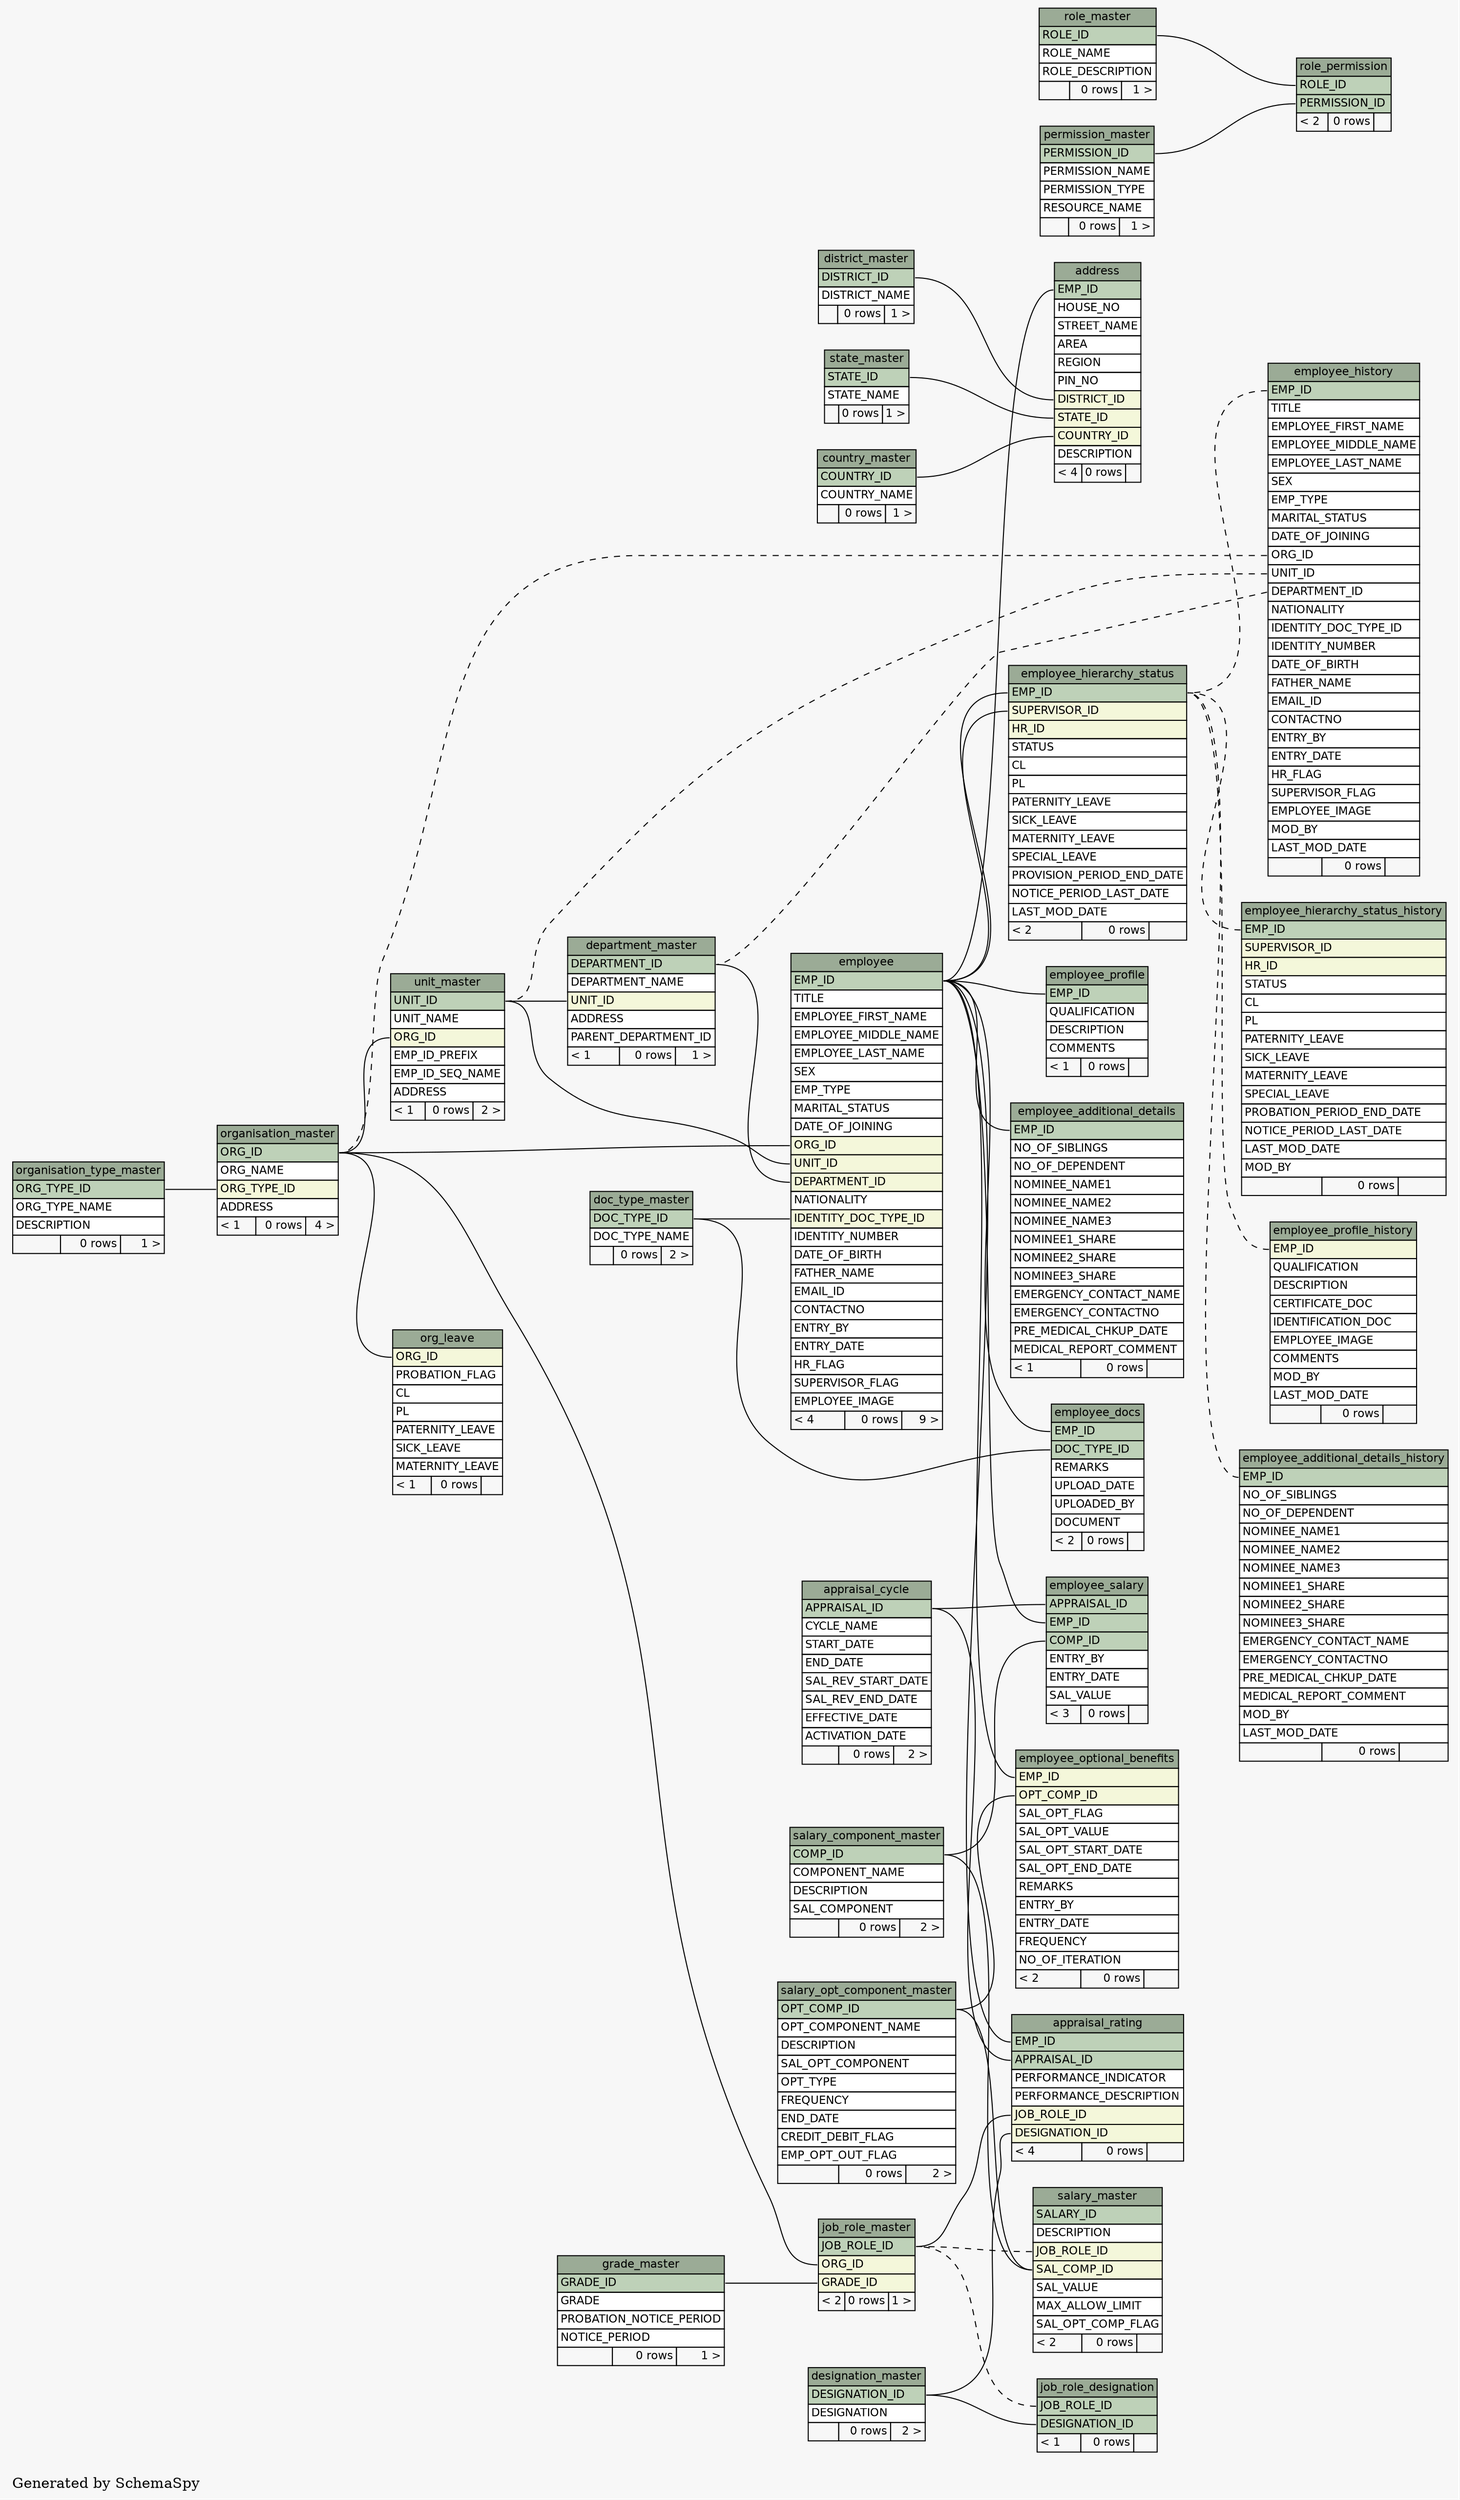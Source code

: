 // dot 2.38.0 on Windows 7 6.1
digraph "largeImpliedRelationshipsGraph" {
  graph [
    rankdir="RL"
    bgcolor="#f7f7f7"
    label="\nGenerated by SchemaSpy"
    labeljust="l"
  ];
  node [
    fontname="Helvetica"
    fontsize="11"
    shape="plaintext"
  ];
  edge [
    arrowsize="0.8"
  ];
  "address" [
    label=<
    <TABLE BORDER="0" CELLBORDER="1" CELLSPACING="0" BGCOLOR="#ffffff">
      <TR><TD PORT="address.heading" COLSPAN="3" BGCOLOR="#9bab96" ALIGN="CENTER">address</TD></TR>
      <TR><TD PORT="EMP_ID" COLSPAN="3" BGCOLOR="#bed1b8" ALIGN="LEFT">EMP_ID</TD></TR>
      <TR><TD PORT="HOUSE_NO" COLSPAN="3" ALIGN="LEFT">HOUSE_NO</TD></TR>
      <TR><TD PORT="STREET_NAME" COLSPAN="3" ALIGN="LEFT">STREET_NAME</TD></TR>
      <TR><TD PORT="AREA" COLSPAN="3" ALIGN="LEFT">AREA</TD></TR>
      <TR><TD PORT="REGION" COLSPAN="3" ALIGN="LEFT">REGION</TD></TR>
      <TR><TD PORT="PIN_NO" COLSPAN="3" ALIGN="LEFT">PIN_NO</TD></TR>
      <TR><TD PORT="DISTRICT_ID" COLSPAN="3" BGCOLOR="#f4f7da" ALIGN="LEFT">DISTRICT_ID</TD></TR>
      <TR><TD PORT="STATE_ID" COLSPAN="3" BGCOLOR="#f4f7da" ALIGN="LEFT">STATE_ID</TD></TR>
      <TR><TD PORT="COUNTRY_ID" COLSPAN="3" BGCOLOR="#f4f7da" ALIGN="LEFT">COUNTRY_ID</TD></TR>
      <TR><TD PORT="DESCRIPTION" COLSPAN="3" ALIGN="LEFT">DESCRIPTION</TD></TR>
      <TR><TD ALIGN="LEFT" BGCOLOR="#f7f7f7">&lt; 4</TD><TD ALIGN="RIGHT" BGCOLOR="#f7f7f7">0 rows</TD><TD ALIGN="RIGHT" BGCOLOR="#f7f7f7">  </TD></TR>
    </TABLE>>
    URL="tables/address.html#"
    tooltip="address"
  ];
  "appraisal_cycle" [
    label=<
    <TABLE BORDER="0" CELLBORDER="1" CELLSPACING="0" BGCOLOR="#ffffff">
      <TR><TD PORT="appraisal_cycle.heading" COLSPAN="3" BGCOLOR="#9bab96" ALIGN="CENTER">appraisal_cycle</TD></TR>
      <TR><TD PORT="APPRAISAL_ID" COLSPAN="3" BGCOLOR="#bed1b8" ALIGN="LEFT">APPRAISAL_ID</TD></TR>
      <TR><TD PORT="CYCLE_NAME" COLSPAN="3" ALIGN="LEFT">CYCLE_NAME</TD></TR>
      <TR><TD PORT="START_DATE" COLSPAN="3" ALIGN="LEFT">START_DATE</TD></TR>
      <TR><TD PORT="END_DATE" COLSPAN="3" ALIGN="LEFT">END_DATE</TD></TR>
      <TR><TD PORT="SAL_REV_START_DATE" COLSPAN="3" ALIGN="LEFT">SAL_REV_START_DATE</TD></TR>
      <TR><TD PORT="SAL_REV_END_DATE" COLSPAN="3" ALIGN="LEFT">SAL_REV_END_DATE</TD></TR>
      <TR><TD PORT="EFFECTIVE_DATE" COLSPAN="3" ALIGN="LEFT">EFFECTIVE_DATE</TD></TR>
      <TR><TD PORT="ACTIVATION_DATE" COLSPAN="3" ALIGN="LEFT">ACTIVATION_DATE</TD></TR>
      <TR><TD ALIGN="LEFT" BGCOLOR="#f7f7f7">  </TD><TD ALIGN="RIGHT" BGCOLOR="#f7f7f7">0 rows</TD><TD ALIGN="RIGHT" BGCOLOR="#f7f7f7">2 &gt;</TD></TR>
    </TABLE>>
    URL="tables/appraisal_cycle.html#"
    tooltip="appraisal_cycle"
  ];
  "appraisal_rating" [
    label=<
    <TABLE BORDER="0" CELLBORDER="1" CELLSPACING="0" BGCOLOR="#ffffff">
      <TR><TD PORT="appraisal_rating.heading" COLSPAN="3" BGCOLOR="#9bab96" ALIGN="CENTER">appraisal_rating</TD></TR>
      <TR><TD PORT="EMP_ID" COLSPAN="3" BGCOLOR="#bed1b8" ALIGN="LEFT">EMP_ID</TD></TR>
      <TR><TD PORT="APPRAISAL_ID" COLSPAN="3" BGCOLOR="#bed1b8" ALIGN="LEFT">APPRAISAL_ID</TD></TR>
      <TR><TD PORT="PERFORMANCE_INDICATOR" COLSPAN="3" ALIGN="LEFT">PERFORMANCE_INDICATOR</TD></TR>
      <TR><TD PORT="PERFORMANCE_DESCRIPTION" COLSPAN="3" ALIGN="LEFT">PERFORMANCE_DESCRIPTION</TD></TR>
      <TR><TD PORT="JOB_ROLE_ID" COLSPAN="3" BGCOLOR="#f4f7da" ALIGN="LEFT">JOB_ROLE_ID</TD></TR>
      <TR><TD PORT="DESIGNATION_ID" COLSPAN="3" BGCOLOR="#f4f7da" ALIGN="LEFT">DESIGNATION_ID</TD></TR>
      <TR><TD ALIGN="LEFT" BGCOLOR="#f7f7f7">&lt; 4</TD><TD ALIGN="RIGHT" BGCOLOR="#f7f7f7">0 rows</TD><TD ALIGN="RIGHT" BGCOLOR="#f7f7f7">  </TD></TR>
    </TABLE>>
    URL="tables/appraisal_rating.html#"
    tooltip="appraisal_rating"
  ];
  "country_master" [
    label=<
    <TABLE BORDER="0" CELLBORDER="1" CELLSPACING="0" BGCOLOR="#ffffff">
      <TR><TD PORT="country_master.heading" COLSPAN="3" BGCOLOR="#9bab96" ALIGN="CENTER">country_master</TD></TR>
      <TR><TD PORT="COUNTRY_ID" COLSPAN="3" BGCOLOR="#bed1b8" ALIGN="LEFT">COUNTRY_ID</TD></TR>
      <TR><TD PORT="COUNTRY_NAME" COLSPAN="3" ALIGN="LEFT">COUNTRY_NAME</TD></TR>
      <TR><TD ALIGN="LEFT" BGCOLOR="#f7f7f7">  </TD><TD ALIGN="RIGHT" BGCOLOR="#f7f7f7">0 rows</TD><TD ALIGN="RIGHT" BGCOLOR="#f7f7f7">1 &gt;</TD></TR>
    </TABLE>>
    URL="tables/country_master.html#"
    tooltip="country_master"
  ];
  "department_master" [
    label=<
    <TABLE BORDER="0" CELLBORDER="1" CELLSPACING="0" BGCOLOR="#ffffff">
      <TR><TD PORT="department_master.heading" COLSPAN="3" BGCOLOR="#9bab96" ALIGN="CENTER">department_master</TD></TR>
      <TR><TD PORT="DEPARTMENT_ID" COLSPAN="3" BGCOLOR="#bed1b8" ALIGN="LEFT">DEPARTMENT_ID</TD></TR>
      <TR><TD PORT="DEPARTMENT_NAME" COLSPAN="3" ALIGN="LEFT">DEPARTMENT_NAME</TD></TR>
      <TR><TD PORT="UNIT_ID" COLSPAN="3" BGCOLOR="#f4f7da" ALIGN="LEFT">UNIT_ID</TD></TR>
      <TR><TD PORT="ADDRESS" COLSPAN="3" ALIGN="LEFT">ADDRESS</TD></TR>
      <TR><TD PORT="PARENT_DEPARTMENT_ID" COLSPAN="3" ALIGN="LEFT">PARENT_DEPARTMENT_ID</TD></TR>
      <TR><TD ALIGN="LEFT" BGCOLOR="#f7f7f7">&lt; 1</TD><TD ALIGN="RIGHT" BGCOLOR="#f7f7f7">0 rows</TD><TD ALIGN="RIGHT" BGCOLOR="#f7f7f7">1 &gt;</TD></TR>
    </TABLE>>
    URL="tables/department_master.html#"
    tooltip="department_master"
  ];
  "designation_master" [
    label=<
    <TABLE BORDER="0" CELLBORDER="1" CELLSPACING="0" BGCOLOR="#ffffff">
      <TR><TD PORT="designation_master.heading" COLSPAN="3" BGCOLOR="#9bab96" ALIGN="CENTER">designation_master</TD></TR>
      <TR><TD PORT="DESIGNATION_ID" COLSPAN="3" BGCOLOR="#bed1b8" ALIGN="LEFT">DESIGNATION_ID</TD></TR>
      <TR><TD PORT="DESIGNATION" COLSPAN="3" ALIGN="LEFT">DESIGNATION</TD></TR>
      <TR><TD ALIGN="LEFT" BGCOLOR="#f7f7f7">  </TD><TD ALIGN="RIGHT" BGCOLOR="#f7f7f7">0 rows</TD><TD ALIGN="RIGHT" BGCOLOR="#f7f7f7">2 &gt;</TD></TR>
    </TABLE>>
    URL="tables/designation_master.html#"
    tooltip="designation_master"
  ];
  "district_master" [
    label=<
    <TABLE BORDER="0" CELLBORDER="1" CELLSPACING="0" BGCOLOR="#ffffff">
      <TR><TD PORT="district_master.heading" COLSPAN="3" BGCOLOR="#9bab96" ALIGN="CENTER">district_master</TD></TR>
      <TR><TD PORT="DISTRICT_ID" COLSPAN="3" BGCOLOR="#bed1b8" ALIGN="LEFT">DISTRICT_ID</TD></TR>
      <TR><TD PORT="DISTRICT_NAME" COLSPAN="3" ALIGN="LEFT">DISTRICT_NAME</TD></TR>
      <TR><TD ALIGN="LEFT" BGCOLOR="#f7f7f7">  </TD><TD ALIGN="RIGHT" BGCOLOR="#f7f7f7">0 rows</TD><TD ALIGN="RIGHT" BGCOLOR="#f7f7f7">1 &gt;</TD></TR>
    </TABLE>>
    URL="tables/district_master.html#"
    tooltip="district_master"
  ];
  "doc_type_master" [
    label=<
    <TABLE BORDER="0" CELLBORDER="1" CELLSPACING="0" BGCOLOR="#ffffff">
      <TR><TD PORT="doc_type_master.heading" COLSPAN="3" BGCOLOR="#9bab96" ALIGN="CENTER">doc_type_master</TD></TR>
      <TR><TD PORT="DOC_TYPE_ID" COLSPAN="3" BGCOLOR="#bed1b8" ALIGN="LEFT">DOC_TYPE_ID</TD></TR>
      <TR><TD PORT="DOC_TYPE_NAME" COLSPAN="3" ALIGN="LEFT">DOC_TYPE_NAME</TD></TR>
      <TR><TD ALIGN="LEFT" BGCOLOR="#f7f7f7">  </TD><TD ALIGN="RIGHT" BGCOLOR="#f7f7f7">0 rows</TD><TD ALIGN="RIGHT" BGCOLOR="#f7f7f7">2 &gt;</TD></TR>
    </TABLE>>
    URL="tables/doc_type_master.html#"
    tooltip="doc_type_master"
  ];
  "employee" [
    label=<
    <TABLE BORDER="0" CELLBORDER="1" CELLSPACING="0" BGCOLOR="#ffffff">
      <TR><TD PORT="employee.heading" COLSPAN="3" BGCOLOR="#9bab96" ALIGN="CENTER">employee</TD></TR>
      <TR><TD PORT="EMP_ID" COLSPAN="3" BGCOLOR="#bed1b8" ALIGN="LEFT">EMP_ID</TD></TR>
      <TR><TD PORT="TITLE" COLSPAN="3" ALIGN="LEFT">TITLE</TD></TR>
      <TR><TD PORT="EMPLOYEE_FIRST_NAME" COLSPAN="3" ALIGN="LEFT">EMPLOYEE_FIRST_NAME</TD></TR>
      <TR><TD PORT="EMPLOYEE_MIDDLE_NAME" COLSPAN="3" ALIGN="LEFT">EMPLOYEE_MIDDLE_NAME</TD></TR>
      <TR><TD PORT="EMPLOYEE_LAST_NAME" COLSPAN="3" ALIGN="LEFT">EMPLOYEE_LAST_NAME</TD></TR>
      <TR><TD PORT="SEX" COLSPAN="3" ALIGN="LEFT">SEX</TD></TR>
      <TR><TD PORT="EMP_TYPE" COLSPAN="3" ALIGN="LEFT">EMP_TYPE</TD></TR>
      <TR><TD PORT="MARITAL_STATUS" COLSPAN="3" ALIGN="LEFT">MARITAL_STATUS</TD></TR>
      <TR><TD PORT="DATE_OF_JOINING" COLSPAN="3" ALIGN="LEFT">DATE_OF_JOINING</TD></TR>
      <TR><TD PORT="ORG_ID" COLSPAN="3" BGCOLOR="#f4f7da" ALIGN="LEFT">ORG_ID</TD></TR>
      <TR><TD PORT="UNIT_ID" COLSPAN="3" BGCOLOR="#f4f7da" ALIGN="LEFT">UNIT_ID</TD></TR>
      <TR><TD PORT="DEPARTMENT_ID" COLSPAN="3" BGCOLOR="#f4f7da" ALIGN="LEFT">DEPARTMENT_ID</TD></TR>
      <TR><TD PORT="NATIONALITY" COLSPAN="3" ALIGN="LEFT">NATIONALITY</TD></TR>
      <TR><TD PORT="IDENTITY_DOC_TYPE_ID" COLSPAN="3" BGCOLOR="#f4f7da" ALIGN="LEFT">IDENTITY_DOC_TYPE_ID</TD></TR>
      <TR><TD PORT="IDENTITY_NUMBER" COLSPAN="3" ALIGN="LEFT">IDENTITY_NUMBER</TD></TR>
      <TR><TD PORT="DATE_OF_BIRTH" COLSPAN="3" ALIGN="LEFT">DATE_OF_BIRTH</TD></TR>
      <TR><TD PORT="FATHER_NAME" COLSPAN="3" ALIGN="LEFT">FATHER_NAME</TD></TR>
      <TR><TD PORT="EMAIL_ID" COLSPAN="3" ALIGN="LEFT">EMAIL_ID</TD></TR>
      <TR><TD PORT="CONTACTNO" COLSPAN="3" ALIGN="LEFT">CONTACTNO</TD></TR>
      <TR><TD PORT="ENTRY_BY" COLSPAN="3" ALIGN="LEFT">ENTRY_BY</TD></TR>
      <TR><TD PORT="ENTRY_DATE" COLSPAN="3" ALIGN="LEFT">ENTRY_DATE</TD></TR>
      <TR><TD PORT="HR_FLAG" COLSPAN="3" ALIGN="LEFT">HR_FLAG</TD></TR>
      <TR><TD PORT="SUPERVISOR_FLAG" COLSPAN="3" ALIGN="LEFT">SUPERVISOR_FLAG</TD></TR>
      <TR><TD PORT="EMPLOYEE_IMAGE" COLSPAN="3" ALIGN="LEFT">EMPLOYEE_IMAGE</TD></TR>
      <TR><TD ALIGN="LEFT" BGCOLOR="#f7f7f7">&lt; 4</TD><TD ALIGN="RIGHT" BGCOLOR="#f7f7f7">0 rows</TD><TD ALIGN="RIGHT" BGCOLOR="#f7f7f7">9 &gt;</TD></TR>
    </TABLE>>
    URL="tables/employee.html#"
    tooltip="employee"
  ];
  "employee_additional_details" [
    label=<
    <TABLE BORDER="0" CELLBORDER="1" CELLSPACING="0" BGCOLOR="#ffffff">
      <TR><TD PORT="employee_additional_details.heading" COLSPAN="3" BGCOLOR="#9bab96" ALIGN="CENTER">employee_additional_details</TD></TR>
      <TR><TD PORT="EMP_ID" COLSPAN="3" BGCOLOR="#bed1b8" ALIGN="LEFT">EMP_ID</TD></TR>
      <TR><TD PORT="NO_OF_SIBLINGS" COLSPAN="3" ALIGN="LEFT">NO_OF_SIBLINGS</TD></TR>
      <TR><TD PORT="NO_OF_DEPENDENT" COLSPAN="3" ALIGN="LEFT">NO_OF_DEPENDENT</TD></TR>
      <TR><TD PORT="NOMINEE_NAME1" COLSPAN="3" ALIGN="LEFT">NOMINEE_NAME1</TD></TR>
      <TR><TD PORT="NOMINEE_NAME2" COLSPAN="3" ALIGN="LEFT">NOMINEE_NAME2</TD></TR>
      <TR><TD PORT="NOMINEE_NAME3" COLSPAN="3" ALIGN="LEFT">NOMINEE_NAME3</TD></TR>
      <TR><TD PORT="NOMINEE1_SHARE" COLSPAN="3" ALIGN="LEFT">NOMINEE1_SHARE</TD></TR>
      <TR><TD PORT="NOMINEE2_SHARE" COLSPAN="3" ALIGN="LEFT">NOMINEE2_SHARE</TD></TR>
      <TR><TD PORT="NOMINEE3_SHARE" COLSPAN="3" ALIGN="LEFT">NOMINEE3_SHARE</TD></TR>
      <TR><TD PORT="EMERGENCY_CONTACT_NAME" COLSPAN="3" ALIGN="LEFT">EMERGENCY_CONTACT_NAME</TD></TR>
      <TR><TD PORT="EMERGENCY_CONTACTNO" COLSPAN="3" ALIGN="LEFT">EMERGENCY_CONTACTNO</TD></TR>
      <TR><TD PORT="PRE_MEDICAL_CHKUP_DATE" COLSPAN="3" ALIGN="LEFT">PRE_MEDICAL_CHKUP_DATE</TD></TR>
      <TR><TD PORT="MEDICAL_REPORT_COMMENT" COLSPAN="3" ALIGN="LEFT">MEDICAL_REPORT_COMMENT</TD></TR>
      <TR><TD ALIGN="LEFT" BGCOLOR="#f7f7f7">&lt; 1</TD><TD ALIGN="RIGHT" BGCOLOR="#f7f7f7">0 rows</TD><TD ALIGN="RIGHT" BGCOLOR="#f7f7f7">  </TD></TR>
    </TABLE>>
    URL="tables/employee_additional_details.html#"
    tooltip="employee_additional_details"
  ];
  "employee_additional_details_history" [
    label=<
    <TABLE BORDER="0" CELLBORDER="1" CELLSPACING="0" BGCOLOR="#ffffff">
      <TR><TD PORT="employee_additional_details_history.heading" COLSPAN="3" BGCOLOR="#9bab96" ALIGN="CENTER">employee_additional_details_history</TD></TR>
      <TR><TD PORT="EMP_ID" COLSPAN="3" BGCOLOR="#bed1b8" ALIGN="LEFT">EMP_ID</TD></TR>
      <TR><TD PORT="NO_OF_SIBLINGS" COLSPAN="3" ALIGN="LEFT">NO_OF_SIBLINGS</TD></TR>
      <TR><TD PORT="NO_OF_DEPENDENT" COLSPAN="3" ALIGN="LEFT">NO_OF_DEPENDENT</TD></TR>
      <TR><TD PORT="NOMINEE_NAME1" COLSPAN="3" ALIGN="LEFT">NOMINEE_NAME1</TD></TR>
      <TR><TD PORT="NOMINEE_NAME2" COLSPAN="3" ALIGN="LEFT">NOMINEE_NAME2</TD></TR>
      <TR><TD PORT="NOMINEE_NAME3" COLSPAN="3" ALIGN="LEFT">NOMINEE_NAME3</TD></TR>
      <TR><TD PORT="NOMINEE1_SHARE" COLSPAN="3" ALIGN="LEFT">NOMINEE1_SHARE</TD></TR>
      <TR><TD PORT="NOMINEE2_SHARE" COLSPAN="3" ALIGN="LEFT">NOMINEE2_SHARE</TD></TR>
      <TR><TD PORT="NOMINEE3_SHARE" COLSPAN="3" ALIGN="LEFT">NOMINEE3_SHARE</TD></TR>
      <TR><TD PORT="EMERGENCY_CONTACT_NAME" COLSPAN="3" ALIGN="LEFT">EMERGENCY_CONTACT_NAME</TD></TR>
      <TR><TD PORT="EMERGENCY_CONTACTNO" COLSPAN="3" ALIGN="LEFT">EMERGENCY_CONTACTNO</TD></TR>
      <TR><TD PORT="PRE_MEDICAL_CHKUP_DATE" COLSPAN="3" ALIGN="LEFT">PRE_MEDICAL_CHKUP_DATE</TD></TR>
      <TR><TD PORT="MEDICAL_REPORT_COMMENT" COLSPAN="3" ALIGN="LEFT">MEDICAL_REPORT_COMMENT</TD></TR>
      <TR><TD PORT="MOD_BY" COLSPAN="3" ALIGN="LEFT">MOD_BY</TD></TR>
      <TR><TD PORT="LAST_MOD_DATE" COLSPAN="3" ALIGN="LEFT">LAST_MOD_DATE</TD></TR>
      <TR><TD ALIGN="LEFT" BGCOLOR="#f7f7f7">  </TD><TD ALIGN="RIGHT" BGCOLOR="#f7f7f7">0 rows</TD><TD ALIGN="RIGHT" BGCOLOR="#f7f7f7">  </TD></TR>
    </TABLE>>
    URL="tables/employee_additional_details_history.html#"
    tooltip="employee_additional_details_history"
  ];
  "employee_docs" [
    label=<
    <TABLE BORDER="0" CELLBORDER="1" CELLSPACING="0" BGCOLOR="#ffffff">
      <TR><TD PORT="employee_docs.heading" COLSPAN="3" BGCOLOR="#9bab96" ALIGN="CENTER">employee_docs</TD></TR>
      <TR><TD PORT="EMP_ID" COLSPAN="3" BGCOLOR="#bed1b8" ALIGN="LEFT">EMP_ID</TD></TR>
      <TR><TD PORT="DOC_TYPE_ID" COLSPAN="3" BGCOLOR="#bed1b8" ALIGN="LEFT">DOC_TYPE_ID</TD></TR>
      <TR><TD PORT="REMARKS" COLSPAN="3" ALIGN="LEFT">REMARKS</TD></TR>
      <TR><TD PORT="UPLOAD_DATE" COLSPAN="3" ALIGN="LEFT">UPLOAD_DATE</TD></TR>
      <TR><TD PORT="UPLOADED_BY" COLSPAN="3" ALIGN="LEFT">UPLOADED_BY</TD></TR>
      <TR><TD PORT="DOCUMENT" COLSPAN="3" ALIGN="LEFT">DOCUMENT</TD></TR>
      <TR><TD ALIGN="LEFT" BGCOLOR="#f7f7f7">&lt; 2</TD><TD ALIGN="RIGHT" BGCOLOR="#f7f7f7">0 rows</TD><TD ALIGN="RIGHT" BGCOLOR="#f7f7f7">  </TD></TR>
    </TABLE>>
    URL="tables/employee_docs.html#"
    tooltip="employee_docs"
  ];
  "employee_hierarchy_status" [
    label=<
    <TABLE BORDER="0" CELLBORDER="1" CELLSPACING="0" BGCOLOR="#ffffff">
      <TR><TD PORT="employee_hierarchy_status.heading" COLSPAN="3" BGCOLOR="#9bab96" ALIGN="CENTER">employee_hierarchy_status</TD></TR>
      <TR><TD PORT="EMP_ID" COLSPAN="3" BGCOLOR="#bed1b8" ALIGN="LEFT">EMP_ID</TD></TR>
      <TR><TD PORT="SUPERVISOR_ID" COLSPAN="3" BGCOLOR="#f4f7da" ALIGN="LEFT">SUPERVISOR_ID</TD></TR>
      <TR><TD PORT="HR_ID" COLSPAN="3" BGCOLOR="#f4f7da" ALIGN="LEFT">HR_ID</TD></TR>
      <TR><TD PORT="STATUS" COLSPAN="3" ALIGN="LEFT">STATUS</TD></TR>
      <TR><TD PORT="CL" COLSPAN="3" ALIGN="LEFT">CL</TD></TR>
      <TR><TD PORT="PL" COLSPAN="3" ALIGN="LEFT">PL</TD></TR>
      <TR><TD PORT="PATERNITY_LEAVE" COLSPAN="3" ALIGN="LEFT">PATERNITY_LEAVE</TD></TR>
      <TR><TD PORT="SICK_LEAVE" COLSPAN="3" ALIGN="LEFT">SICK_LEAVE</TD></TR>
      <TR><TD PORT="MATERNITY_LEAVE" COLSPAN="3" ALIGN="LEFT">MATERNITY_LEAVE</TD></TR>
      <TR><TD PORT="SPECIAL_LEAVE" COLSPAN="3" ALIGN="LEFT">SPECIAL_LEAVE</TD></TR>
      <TR><TD PORT="PROVISION_PERIOD_END_DATE" COLSPAN="3" ALIGN="LEFT">PROVISION_PERIOD_END_DATE</TD></TR>
      <TR><TD PORT="NOTICE_PERIOD_LAST_DATE" COLSPAN="3" ALIGN="LEFT">NOTICE_PERIOD_LAST_DATE</TD></TR>
      <TR><TD PORT="LAST_MOD_DATE" COLSPAN="3" ALIGN="LEFT">LAST_MOD_DATE</TD></TR>
      <TR><TD ALIGN="LEFT" BGCOLOR="#f7f7f7">&lt; 2</TD><TD ALIGN="RIGHT" BGCOLOR="#f7f7f7">0 rows</TD><TD ALIGN="RIGHT" BGCOLOR="#f7f7f7">  </TD></TR>
    </TABLE>>
    URL="tables/employee_hierarchy_status.html#"
    tooltip="employee_hierarchy_status"
  ];
  "employee_hierarchy_status_history" [
    label=<
    <TABLE BORDER="0" CELLBORDER="1" CELLSPACING="0" BGCOLOR="#ffffff">
      <TR><TD PORT="employee_hierarchy_status_history.heading" COLSPAN="3" BGCOLOR="#9bab96" ALIGN="CENTER">employee_hierarchy_status_history</TD></TR>
      <TR><TD PORT="EMP_ID" COLSPAN="3" BGCOLOR="#bed1b8" ALIGN="LEFT">EMP_ID</TD></TR>
      <TR><TD PORT="SUPERVISOR_ID" COLSPAN="3" BGCOLOR="#f4f7da" ALIGN="LEFT">SUPERVISOR_ID</TD></TR>
      <TR><TD PORT="HR_ID" COLSPAN="3" BGCOLOR="#f4f7da" ALIGN="LEFT">HR_ID</TD></TR>
      <TR><TD PORT="STATUS" COLSPAN="3" ALIGN="LEFT">STATUS</TD></TR>
      <TR><TD PORT="CL" COLSPAN="3" ALIGN="LEFT">CL</TD></TR>
      <TR><TD PORT="PL" COLSPAN="3" ALIGN="LEFT">PL</TD></TR>
      <TR><TD PORT="PATERNITY_LEAVE" COLSPAN="3" ALIGN="LEFT">PATERNITY_LEAVE</TD></TR>
      <TR><TD PORT="SICK_LEAVE" COLSPAN="3" ALIGN="LEFT">SICK_LEAVE</TD></TR>
      <TR><TD PORT="MATERNITY_LEAVE" COLSPAN="3" ALIGN="LEFT">MATERNITY_LEAVE</TD></TR>
      <TR><TD PORT="SPECIAL_LEAVE" COLSPAN="3" ALIGN="LEFT">SPECIAL_LEAVE</TD></TR>
      <TR><TD PORT="PROBATION_PERIOD_END_DATE" COLSPAN="3" ALIGN="LEFT">PROBATION_PERIOD_END_DATE</TD></TR>
      <TR><TD PORT="NOTICE_PERIOD_LAST_DATE" COLSPAN="3" ALIGN="LEFT">NOTICE_PERIOD_LAST_DATE</TD></TR>
      <TR><TD PORT="LAST_MOD_DATE" COLSPAN="3" ALIGN="LEFT">LAST_MOD_DATE</TD></TR>
      <TR><TD PORT="MOD_BY" COLSPAN="3" ALIGN="LEFT">MOD_BY</TD></TR>
      <TR><TD ALIGN="LEFT" BGCOLOR="#f7f7f7">  </TD><TD ALIGN="RIGHT" BGCOLOR="#f7f7f7">0 rows</TD><TD ALIGN="RIGHT" BGCOLOR="#f7f7f7">  </TD></TR>
    </TABLE>>
    URL="tables/employee_hierarchy_status_history.html#"
    tooltip="employee_hierarchy_status_history"
  ];
  "employee_history" [
    label=<
    <TABLE BORDER="0" CELLBORDER="1" CELLSPACING="0" BGCOLOR="#ffffff">
      <TR><TD PORT="employee_history.heading" COLSPAN="3" BGCOLOR="#9bab96" ALIGN="CENTER">employee_history</TD></TR>
      <TR><TD PORT="EMP_ID" COLSPAN="3" BGCOLOR="#bed1b8" ALIGN="LEFT">EMP_ID</TD></TR>
      <TR><TD PORT="TITLE" COLSPAN="3" ALIGN="LEFT">TITLE</TD></TR>
      <TR><TD PORT="EMPLOYEE_FIRST_NAME" COLSPAN="3" ALIGN="LEFT">EMPLOYEE_FIRST_NAME</TD></TR>
      <TR><TD PORT="EMPLOYEE_MIDDLE_NAME" COLSPAN="3" ALIGN="LEFT">EMPLOYEE_MIDDLE_NAME</TD></TR>
      <TR><TD PORT="EMPLOYEE_LAST_NAME" COLSPAN="3" ALIGN="LEFT">EMPLOYEE_LAST_NAME</TD></TR>
      <TR><TD PORT="SEX" COLSPAN="3" ALIGN="LEFT">SEX</TD></TR>
      <TR><TD PORT="EMP_TYPE" COLSPAN="3" ALIGN="LEFT">EMP_TYPE</TD></TR>
      <TR><TD PORT="MARITAL_STATUS" COLSPAN="3" ALIGN="LEFT">MARITAL_STATUS</TD></TR>
      <TR><TD PORT="DATE_OF_JOINING" COLSPAN="3" ALIGN="LEFT">DATE_OF_JOINING</TD></TR>
      <TR><TD PORT="ORG_ID" COLSPAN="3" ALIGN="LEFT">ORG_ID</TD></TR>
      <TR><TD PORT="UNIT_ID" COLSPAN="3" ALIGN="LEFT">UNIT_ID</TD></TR>
      <TR><TD PORT="DEPARTMENT_ID" COLSPAN="3" ALIGN="LEFT">DEPARTMENT_ID</TD></TR>
      <TR><TD PORT="NATIONALITY" COLSPAN="3" ALIGN="LEFT">NATIONALITY</TD></TR>
      <TR><TD PORT="IDENTITY_DOC_TYPE_ID" COLSPAN="3" ALIGN="LEFT">IDENTITY_DOC_TYPE_ID</TD></TR>
      <TR><TD PORT="IDENTITY_NUMBER" COLSPAN="3" ALIGN="LEFT">IDENTITY_NUMBER</TD></TR>
      <TR><TD PORT="DATE_OF_BIRTH" COLSPAN="3" ALIGN="LEFT">DATE_OF_BIRTH</TD></TR>
      <TR><TD PORT="FATHER_NAME" COLSPAN="3" ALIGN="LEFT">FATHER_NAME</TD></TR>
      <TR><TD PORT="EMAIL_ID" COLSPAN="3" ALIGN="LEFT">EMAIL_ID</TD></TR>
      <TR><TD PORT="CONTACTNO" COLSPAN="3" ALIGN="LEFT">CONTACTNO</TD></TR>
      <TR><TD PORT="ENTRY_BY" COLSPAN="3" ALIGN="LEFT">ENTRY_BY</TD></TR>
      <TR><TD PORT="ENTRY_DATE" COLSPAN="3" ALIGN="LEFT">ENTRY_DATE</TD></TR>
      <TR><TD PORT="HR_FLAG" COLSPAN="3" ALIGN="LEFT">HR_FLAG</TD></TR>
      <TR><TD PORT="SUPERVISOR_FLAG" COLSPAN="3" ALIGN="LEFT">SUPERVISOR_FLAG</TD></TR>
      <TR><TD PORT="EMPLOYEE_IMAGE" COLSPAN="3" ALIGN="LEFT">EMPLOYEE_IMAGE</TD></TR>
      <TR><TD PORT="MOD_BY" COLSPAN="3" ALIGN="LEFT">MOD_BY</TD></TR>
      <TR><TD PORT="LAST_MOD_DATE" COLSPAN="3" ALIGN="LEFT">LAST_MOD_DATE</TD></TR>
      <TR><TD ALIGN="LEFT" BGCOLOR="#f7f7f7">  </TD><TD ALIGN="RIGHT" BGCOLOR="#f7f7f7">0 rows</TD><TD ALIGN="RIGHT" BGCOLOR="#f7f7f7">  </TD></TR>
    </TABLE>>
    URL="tables/employee_history.html#"
    tooltip="employee_history"
  ];
  "employee_optional_benefits" [
    label=<
    <TABLE BORDER="0" CELLBORDER="1" CELLSPACING="0" BGCOLOR="#ffffff">
      <TR><TD PORT="employee_optional_benefits.heading" COLSPAN="3" BGCOLOR="#9bab96" ALIGN="CENTER">employee_optional_benefits</TD></TR>
      <TR><TD PORT="EMP_ID" COLSPAN="3" BGCOLOR="#f4f7da" ALIGN="LEFT">EMP_ID</TD></TR>
      <TR><TD PORT="OPT_COMP_ID" COLSPAN="3" BGCOLOR="#f4f7da" ALIGN="LEFT">OPT_COMP_ID</TD></TR>
      <TR><TD PORT="SAL_OPT_FLAG" COLSPAN="3" ALIGN="LEFT">SAL_OPT_FLAG</TD></TR>
      <TR><TD PORT="SAL_OPT_VALUE" COLSPAN="3" ALIGN="LEFT">SAL_OPT_VALUE</TD></TR>
      <TR><TD PORT="SAL_OPT_START_DATE" COLSPAN="3" ALIGN="LEFT">SAL_OPT_START_DATE</TD></TR>
      <TR><TD PORT="SAL_OPT_END_DATE" COLSPAN="3" ALIGN="LEFT">SAL_OPT_END_DATE</TD></TR>
      <TR><TD PORT="REMARKS" COLSPAN="3" ALIGN="LEFT">REMARKS</TD></TR>
      <TR><TD PORT="ENTRY_BY" COLSPAN="3" ALIGN="LEFT">ENTRY_BY</TD></TR>
      <TR><TD PORT="ENTRY_DATE" COLSPAN="3" ALIGN="LEFT">ENTRY_DATE</TD></TR>
      <TR><TD PORT="FREQUENCY" COLSPAN="3" ALIGN="LEFT">FREQUENCY</TD></TR>
      <TR><TD PORT="NO_OF_ITERATION" COLSPAN="3" ALIGN="LEFT">NO_OF_ITERATION</TD></TR>
      <TR><TD ALIGN="LEFT" BGCOLOR="#f7f7f7">&lt; 2</TD><TD ALIGN="RIGHT" BGCOLOR="#f7f7f7">0 rows</TD><TD ALIGN="RIGHT" BGCOLOR="#f7f7f7">  </TD></TR>
    </TABLE>>
    URL="tables/employee_optional_benefits.html#"
    tooltip="employee_optional_benefits"
  ];
  "employee_profile" [
    label=<
    <TABLE BORDER="0" CELLBORDER="1" CELLSPACING="0" BGCOLOR="#ffffff">
      <TR><TD PORT="employee_profile.heading" COLSPAN="3" BGCOLOR="#9bab96" ALIGN="CENTER">employee_profile</TD></TR>
      <TR><TD PORT="EMP_ID" COLSPAN="3" BGCOLOR="#bed1b8" ALIGN="LEFT">EMP_ID</TD></TR>
      <TR><TD PORT="QUALIFICATION" COLSPAN="3" ALIGN="LEFT">QUALIFICATION</TD></TR>
      <TR><TD PORT="DESCRIPTION" COLSPAN="3" ALIGN="LEFT">DESCRIPTION</TD></TR>
      <TR><TD PORT="COMMENTS" COLSPAN="3" ALIGN="LEFT">COMMENTS</TD></TR>
      <TR><TD ALIGN="LEFT" BGCOLOR="#f7f7f7">&lt; 1</TD><TD ALIGN="RIGHT" BGCOLOR="#f7f7f7">0 rows</TD><TD ALIGN="RIGHT" BGCOLOR="#f7f7f7">  </TD></TR>
    </TABLE>>
    URL="tables/employee_profile.html#"
    tooltip="employee_profile"
  ];
  "employee_profile_history" [
    label=<
    <TABLE BORDER="0" CELLBORDER="1" CELLSPACING="0" BGCOLOR="#ffffff">
      <TR><TD PORT="employee_profile_history.heading" COLSPAN="3" BGCOLOR="#9bab96" ALIGN="CENTER">employee_profile_history</TD></TR>
      <TR><TD PORT="EMP_ID" COLSPAN="3" BGCOLOR="#f4f7da" ALIGN="LEFT">EMP_ID</TD></TR>
      <TR><TD PORT="QUALIFICATION" COLSPAN="3" ALIGN="LEFT">QUALIFICATION</TD></TR>
      <TR><TD PORT="DESCRIPTION" COLSPAN="3" ALIGN="LEFT">DESCRIPTION</TD></TR>
      <TR><TD PORT="CERTIFICATE_DOC" COLSPAN="3" ALIGN="LEFT">CERTIFICATE_DOC</TD></TR>
      <TR><TD PORT="IDENTIFICATION_DOC" COLSPAN="3" ALIGN="LEFT">IDENTIFICATION_DOC</TD></TR>
      <TR><TD PORT="EMPLOYEE_IMAGE" COLSPAN="3" ALIGN="LEFT">EMPLOYEE_IMAGE</TD></TR>
      <TR><TD PORT="COMMENTS" COLSPAN="3" ALIGN="LEFT">COMMENTS</TD></TR>
      <TR><TD PORT="MOD_BY" COLSPAN="3" ALIGN="LEFT">MOD_BY</TD></TR>
      <TR><TD PORT="LAST_MOD_DATE" COLSPAN="3" ALIGN="LEFT">LAST_MOD_DATE</TD></TR>
      <TR><TD ALIGN="LEFT" BGCOLOR="#f7f7f7">  </TD><TD ALIGN="RIGHT" BGCOLOR="#f7f7f7">0 rows</TD><TD ALIGN="RIGHT" BGCOLOR="#f7f7f7">  </TD></TR>
    </TABLE>>
    URL="tables/employee_profile_history.html#"
    tooltip="employee_profile_history"
  ];
  "employee_salary" [
    label=<
    <TABLE BORDER="0" CELLBORDER="1" CELLSPACING="0" BGCOLOR="#ffffff">
      <TR><TD PORT="employee_salary.heading" COLSPAN="3" BGCOLOR="#9bab96" ALIGN="CENTER">employee_salary</TD></TR>
      <TR><TD PORT="APPRAISAL_ID" COLSPAN="3" BGCOLOR="#bed1b8" ALIGN="LEFT">APPRAISAL_ID</TD></TR>
      <TR><TD PORT="EMP_ID" COLSPAN="3" BGCOLOR="#bed1b8" ALIGN="LEFT">EMP_ID</TD></TR>
      <TR><TD PORT="COMP_ID" COLSPAN="3" BGCOLOR="#bed1b8" ALIGN="LEFT">COMP_ID</TD></TR>
      <TR><TD PORT="ENTRY_BY" COLSPAN="3" ALIGN="LEFT">ENTRY_BY</TD></TR>
      <TR><TD PORT="ENTRY_DATE" COLSPAN="3" ALIGN="LEFT">ENTRY_DATE</TD></TR>
      <TR><TD PORT="SAL_VALUE" COLSPAN="3" ALIGN="LEFT">SAL_VALUE</TD></TR>
      <TR><TD ALIGN="LEFT" BGCOLOR="#f7f7f7">&lt; 3</TD><TD ALIGN="RIGHT" BGCOLOR="#f7f7f7">0 rows</TD><TD ALIGN="RIGHT" BGCOLOR="#f7f7f7">  </TD></TR>
    </TABLE>>
    URL="tables/employee_salary.html#"
    tooltip="employee_salary"
  ];
  "grade_master" [
    label=<
    <TABLE BORDER="0" CELLBORDER="1" CELLSPACING="0" BGCOLOR="#ffffff">
      <TR><TD PORT="grade_master.heading" COLSPAN="3" BGCOLOR="#9bab96" ALIGN="CENTER">grade_master</TD></TR>
      <TR><TD PORT="GRADE_ID" COLSPAN="3" BGCOLOR="#bed1b8" ALIGN="LEFT">GRADE_ID</TD></TR>
      <TR><TD PORT="GRADE" COLSPAN="3" ALIGN="LEFT">GRADE</TD></TR>
      <TR><TD PORT="PROBATION_NOTICE_PERIOD" COLSPAN="3" ALIGN="LEFT">PROBATION_NOTICE_PERIOD</TD></TR>
      <TR><TD PORT="NOTICE_PERIOD" COLSPAN="3" ALIGN="LEFT">NOTICE_PERIOD</TD></TR>
      <TR><TD ALIGN="LEFT" BGCOLOR="#f7f7f7">  </TD><TD ALIGN="RIGHT" BGCOLOR="#f7f7f7">0 rows</TD><TD ALIGN="RIGHT" BGCOLOR="#f7f7f7">1 &gt;</TD></TR>
    </TABLE>>
    URL="tables/grade_master.html#"
    tooltip="grade_master"
  ];
  "job_role_designation" [
    label=<
    <TABLE BORDER="0" CELLBORDER="1" CELLSPACING="0" BGCOLOR="#ffffff">
      <TR><TD PORT="job_role_designation.heading" COLSPAN="3" BGCOLOR="#9bab96" ALIGN="CENTER">job_role_designation</TD></TR>
      <TR><TD PORT="JOB_ROLE_ID" COLSPAN="3" BGCOLOR="#bed1b8" ALIGN="LEFT">JOB_ROLE_ID</TD></TR>
      <TR><TD PORT="DESIGNATION_ID" COLSPAN="3" BGCOLOR="#bed1b8" ALIGN="LEFT">DESIGNATION_ID</TD></TR>
      <TR><TD ALIGN="LEFT" BGCOLOR="#f7f7f7">&lt; 1</TD><TD ALIGN="RIGHT" BGCOLOR="#f7f7f7">0 rows</TD><TD ALIGN="RIGHT" BGCOLOR="#f7f7f7">  </TD></TR>
    </TABLE>>
    URL="tables/job_role_designation.html#"
    tooltip="job_role_designation"
  ];
  "job_role_master" [
    label=<
    <TABLE BORDER="0" CELLBORDER="1" CELLSPACING="0" BGCOLOR="#ffffff">
      <TR><TD PORT="job_role_master.heading" COLSPAN="3" BGCOLOR="#9bab96" ALIGN="CENTER">job_role_master</TD></TR>
      <TR><TD PORT="JOB_ROLE_ID" COLSPAN="3" BGCOLOR="#bed1b8" ALIGN="LEFT">JOB_ROLE_ID</TD></TR>
      <TR><TD PORT="ORG_ID" COLSPAN="3" BGCOLOR="#f4f7da" ALIGN="LEFT">ORG_ID</TD></TR>
      <TR><TD PORT="GRADE_ID" COLSPAN="3" BGCOLOR="#f4f7da" ALIGN="LEFT">GRADE_ID</TD></TR>
      <TR><TD ALIGN="LEFT" BGCOLOR="#f7f7f7">&lt; 2</TD><TD ALIGN="RIGHT" BGCOLOR="#f7f7f7">0 rows</TD><TD ALIGN="RIGHT" BGCOLOR="#f7f7f7">1 &gt;</TD></TR>
    </TABLE>>
    URL="tables/job_role_master.html#"
    tooltip="job_role_master"
  ];
  "org_leave" [
    label=<
    <TABLE BORDER="0" CELLBORDER="1" CELLSPACING="0" BGCOLOR="#ffffff">
      <TR><TD PORT="org_leave.heading" COLSPAN="3" BGCOLOR="#9bab96" ALIGN="CENTER">org_leave</TD></TR>
      <TR><TD PORT="ORG_ID" COLSPAN="3" BGCOLOR="#f4f7da" ALIGN="LEFT">ORG_ID</TD></TR>
      <TR><TD PORT="PROBATION_FLAG" COLSPAN="3" ALIGN="LEFT">PROBATION_FLAG</TD></TR>
      <TR><TD PORT="CL" COLSPAN="3" ALIGN="LEFT">CL</TD></TR>
      <TR><TD PORT="PL" COLSPAN="3" ALIGN="LEFT">PL</TD></TR>
      <TR><TD PORT="PATERNITY_LEAVE" COLSPAN="3" ALIGN="LEFT">PATERNITY_LEAVE</TD></TR>
      <TR><TD PORT="SICK_LEAVE" COLSPAN="3" ALIGN="LEFT">SICK_LEAVE</TD></TR>
      <TR><TD PORT="MATERNITY_LEAVE" COLSPAN="3" ALIGN="LEFT">MATERNITY_LEAVE</TD></TR>
      <TR><TD ALIGN="LEFT" BGCOLOR="#f7f7f7">&lt; 1</TD><TD ALIGN="RIGHT" BGCOLOR="#f7f7f7">0 rows</TD><TD ALIGN="RIGHT" BGCOLOR="#f7f7f7">  </TD></TR>
    </TABLE>>
    URL="tables/org_leave.html#"
    tooltip="org_leave"
  ];
  "organisation_master" [
    label=<
    <TABLE BORDER="0" CELLBORDER="1" CELLSPACING="0" BGCOLOR="#ffffff">
      <TR><TD PORT="organisation_master.heading" COLSPAN="3" BGCOLOR="#9bab96" ALIGN="CENTER">organisation_master</TD></TR>
      <TR><TD PORT="ORG_ID" COLSPAN="3" BGCOLOR="#bed1b8" ALIGN="LEFT">ORG_ID</TD></TR>
      <TR><TD PORT="ORG_NAME" COLSPAN="3" ALIGN="LEFT">ORG_NAME</TD></TR>
      <TR><TD PORT="ORG_TYPE_ID" COLSPAN="3" BGCOLOR="#f4f7da" ALIGN="LEFT">ORG_TYPE_ID</TD></TR>
      <TR><TD PORT="ADDRESS" COLSPAN="3" ALIGN="LEFT">ADDRESS</TD></TR>
      <TR><TD ALIGN="LEFT" BGCOLOR="#f7f7f7">&lt; 1</TD><TD ALIGN="RIGHT" BGCOLOR="#f7f7f7">0 rows</TD><TD ALIGN="RIGHT" BGCOLOR="#f7f7f7">4 &gt;</TD></TR>
    </TABLE>>
    URL="tables/organisation_master.html#"
    tooltip="organisation_master"
  ];
  "organisation_type_master" [
    label=<
    <TABLE BORDER="0" CELLBORDER="1" CELLSPACING="0" BGCOLOR="#ffffff">
      <TR><TD PORT="organisation_type_master.heading" COLSPAN="3" BGCOLOR="#9bab96" ALIGN="CENTER">organisation_type_master</TD></TR>
      <TR><TD PORT="ORG_TYPE_ID" COLSPAN="3" BGCOLOR="#bed1b8" ALIGN="LEFT">ORG_TYPE_ID</TD></TR>
      <TR><TD PORT="ORG_TYPE_NAME" COLSPAN="3" ALIGN="LEFT">ORG_TYPE_NAME</TD></TR>
      <TR><TD PORT="DESCRIPTION" COLSPAN="3" ALIGN="LEFT">DESCRIPTION</TD></TR>
      <TR><TD ALIGN="LEFT" BGCOLOR="#f7f7f7">  </TD><TD ALIGN="RIGHT" BGCOLOR="#f7f7f7">0 rows</TD><TD ALIGN="RIGHT" BGCOLOR="#f7f7f7">1 &gt;</TD></TR>
    </TABLE>>
    URL="tables/organisation_type_master.html#"
    tooltip="organisation_type_master"
  ];
  "permission_master" [
    label=<
    <TABLE BORDER="0" CELLBORDER="1" CELLSPACING="0" BGCOLOR="#ffffff">
      <TR><TD PORT="permission_master.heading" COLSPAN="3" BGCOLOR="#9bab96" ALIGN="CENTER">permission_master</TD></TR>
      <TR><TD PORT="PERMISSION_ID" COLSPAN="3" BGCOLOR="#bed1b8" ALIGN="LEFT">PERMISSION_ID</TD></TR>
      <TR><TD PORT="PERMISSION_NAME" COLSPAN="3" ALIGN="LEFT">PERMISSION_NAME</TD></TR>
      <TR><TD PORT="PERMISSION_TYPE" COLSPAN="3" ALIGN="LEFT">PERMISSION_TYPE</TD></TR>
      <TR><TD PORT="RESOURCE_NAME" COLSPAN="3" ALIGN="LEFT">RESOURCE_NAME</TD></TR>
      <TR><TD ALIGN="LEFT" BGCOLOR="#f7f7f7">  </TD><TD ALIGN="RIGHT" BGCOLOR="#f7f7f7">0 rows</TD><TD ALIGN="RIGHT" BGCOLOR="#f7f7f7">1 &gt;</TD></TR>
    </TABLE>>
    URL="tables/permission_master.html#"
    tooltip="permission_master"
  ];
  "role_master" [
    label=<
    <TABLE BORDER="0" CELLBORDER="1" CELLSPACING="0" BGCOLOR="#ffffff">
      <TR><TD PORT="role_master.heading" COLSPAN="3" BGCOLOR="#9bab96" ALIGN="CENTER">role_master</TD></TR>
      <TR><TD PORT="ROLE_ID" COLSPAN="3" BGCOLOR="#bed1b8" ALIGN="LEFT">ROLE_ID</TD></TR>
      <TR><TD PORT="ROLE_NAME" COLSPAN="3" ALIGN="LEFT">ROLE_NAME</TD></TR>
      <TR><TD PORT="ROLE_DESCRIPTION" COLSPAN="3" ALIGN="LEFT">ROLE_DESCRIPTION</TD></TR>
      <TR><TD ALIGN="LEFT" BGCOLOR="#f7f7f7">  </TD><TD ALIGN="RIGHT" BGCOLOR="#f7f7f7">0 rows</TD><TD ALIGN="RIGHT" BGCOLOR="#f7f7f7">1 &gt;</TD></TR>
    </TABLE>>
    URL="tables/role_master.html#"
    tooltip="role_master"
  ];
  "role_permission" [
    label=<
    <TABLE BORDER="0" CELLBORDER="1" CELLSPACING="0" BGCOLOR="#ffffff">
      <TR><TD PORT="role_permission.heading" COLSPAN="3" BGCOLOR="#9bab96" ALIGN="CENTER">role_permission</TD></TR>
      <TR><TD PORT="ROLE_ID" COLSPAN="3" BGCOLOR="#bed1b8" ALIGN="LEFT">ROLE_ID</TD></TR>
      <TR><TD PORT="PERMISSION_ID" COLSPAN="3" BGCOLOR="#bed1b8" ALIGN="LEFT">PERMISSION_ID</TD></TR>
      <TR><TD ALIGN="LEFT" BGCOLOR="#f7f7f7">&lt; 2</TD><TD ALIGN="RIGHT" BGCOLOR="#f7f7f7">0 rows</TD><TD ALIGN="RIGHT" BGCOLOR="#f7f7f7">  </TD></TR>
    </TABLE>>
    URL="tables/role_permission.html#"
    tooltip="role_permission"
  ];
  "salary_component_master" [
    label=<
    <TABLE BORDER="0" CELLBORDER="1" CELLSPACING="0" BGCOLOR="#ffffff">
      <TR><TD PORT="salary_component_master.heading" COLSPAN="3" BGCOLOR="#9bab96" ALIGN="CENTER">salary_component_master</TD></TR>
      <TR><TD PORT="COMP_ID" COLSPAN="3" BGCOLOR="#bed1b8" ALIGN="LEFT">COMP_ID</TD></TR>
      <TR><TD PORT="COMPONENT_NAME" COLSPAN="3" ALIGN="LEFT">COMPONENT_NAME</TD></TR>
      <TR><TD PORT="DESCRIPTION" COLSPAN="3" ALIGN="LEFT">DESCRIPTION</TD></TR>
      <TR><TD PORT="SAL_COMPONENT" COLSPAN="3" ALIGN="LEFT">SAL_COMPONENT</TD></TR>
      <TR><TD ALIGN="LEFT" BGCOLOR="#f7f7f7">  </TD><TD ALIGN="RIGHT" BGCOLOR="#f7f7f7">0 rows</TD><TD ALIGN="RIGHT" BGCOLOR="#f7f7f7">2 &gt;</TD></TR>
    </TABLE>>
    URL="tables/salary_component_master.html#"
    tooltip="salary_component_master"
  ];
  "salary_master" [
    label=<
    <TABLE BORDER="0" CELLBORDER="1" CELLSPACING="0" BGCOLOR="#ffffff">
      <TR><TD PORT="salary_master.heading" COLSPAN="3" BGCOLOR="#9bab96" ALIGN="CENTER">salary_master</TD></TR>
      <TR><TD PORT="SALARY_ID" COLSPAN="3" BGCOLOR="#bed1b8" ALIGN="LEFT">SALARY_ID</TD></TR>
      <TR><TD PORT="DESCRIPTION" COLSPAN="3" ALIGN="LEFT">DESCRIPTION</TD></TR>
      <TR><TD PORT="JOB_ROLE_ID" COLSPAN="3" BGCOLOR="#f4f7da" ALIGN="LEFT">JOB_ROLE_ID</TD></TR>
      <TR><TD PORT="SAL_COMP_ID" COLSPAN="3" BGCOLOR="#f4f7da" ALIGN="LEFT">SAL_COMP_ID</TD></TR>
      <TR><TD PORT="SAL_VALUE" COLSPAN="3" ALIGN="LEFT">SAL_VALUE</TD></TR>
      <TR><TD PORT="MAX_ALLOW_LIMIT" COLSPAN="3" ALIGN="LEFT">MAX_ALLOW_LIMIT</TD></TR>
      <TR><TD PORT="SAL_OPT_COMP_FLAG" COLSPAN="3" ALIGN="LEFT">SAL_OPT_COMP_FLAG</TD></TR>
      <TR><TD ALIGN="LEFT" BGCOLOR="#f7f7f7">&lt; 2</TD><TD ALIGN="RIGHT" BGCOLOR="#f7f7f7">0 rows</TD><TD ALIGN="RIGHT" BGCOLOR="#f7f7f7">  </TD></TR>
    </TABLE>>
    URL="tables/salary_master.html#"
    tooltip="salary_master"
  ];
  "salary_opt_component_master" [
    label=<
    <TABLE BORDER="0" CELLBORDER="1" CELLSPACING="0" BGCOLOR="#ffffff">
      <TR><TD PORT="salary_opt_component_master.heading" COLSPAN="3" BGCOLOR="#9bab96" ALIGN="CENTER">salary_opt_component_master</TD></TR>
      <TR><TD PORT="OPT_COMP_ID" COLSPAN="3" BGCOLOR="#bed1b8" ALIGN="LEFT">OPT_COMP_ID</TD></TR>
      <TR><TD PORT="OPT_COMPONENT_NAME" COLSPAN="3" ALIGN="LEFT">OPT_COMPONENT_NAME</TD></TR>
      <TR><TD PORT="DESCRIPTION" COLSPAN="3" ALIGN="LEFT">DESCRIPTION</TD></TR>
      <TR><TD PORT="SAL_OPT_COMPONENT" COLSPAN="3" ALIGN="LEFT">SAL_OPT_COMPONENT</TD></TR>
      <TR><TD PORT="OPT_TYPE" COLSPAN="3" ALIGN="LEFT">OPT_TYPE</TD></TR>
      <TR><TD PORT="FREQUENCY" COLSPAN="3" ALIGN="LEFT">FREQUENCY</TD></TR>
      <TR><TD PORT="END_DATE" COLSPAN="3" ALIGN="LEFT">END_DATE</TD></TR>
      <TR><TD PORT="CREDIT_DEBIT_FLAG" COLSPAN="3" ALIGN="LEFT">CREDIT_DEBIT_FLAG</TD></TR>
      <TR><TD PORT="EMP_OPT_OUT_FLAG" COLSPAN="3" ALIGN="LEFT">EMP_OPT_OUT_FLAG</TD></TR>
      <TR><TD ALIGN="LEFT" BGCOLOR="#f7f7f7">  </TD><TD ALIGN="RIGHT" BGCOLOR="#f7f7f7">0 rows</TD><TD ALIGN="RIGHT" BGCOLOR="#f7f7f7">2 &gt;</TD></TR>
    </TABLE>>
    URL="tables/salary_opt_component_master.html#"
    tooltip="salary_opt_component_master"
  ];
  "state_master" [
    label=<
    <TABLE BORDER="0" CELLBORDER="1" CELLSPACING="0" BGCOLOR="#ffffff">
      <TR><TD PORT="state_master.heading" COLSPAN="3" BGCOLOR="#9bab96" ALIGN="CENTER">state_master</TD></TR>
      <TR><TD PORT="STATE_ID" COLSPAN="3" BGCOLOR="#bed1b8" ALIGN="LEFT">STATE_ID</TD></TR>
      <TR><TD PORT="STATE_NAME" COLSPAN="3" ALIGN="LEFT">STATE_NAME</TD></TR>
      <TR><TD ALIGN="LEFT" BGCOLOR="#f7f7f7">  </TD><TD ALIGN="RIGHT" BGCOLOR="#f7f7f7">0 rows</TD><TD ALIGN="RIGHT" BGCOLOR="#f7f7f7">1 &gt;</TD></TR>
    </TABLE>>
    URL="tables/state_master.html#"
    tooltip="state_master"
  ];
  "unit_master" [
    label=<
    <TABLE BORDER="0" CELLBORDER="1" CELLSPACING="0" BGCOLOR="#ffffff">
      <TR><TD PORT="unit_master.heading" COLSPAN="3" BGCOLOR="#9bab96" ALIGN="CENTER">unit_master</TD></TR>
      <TR><TD PORT="UNIT_ID" COLSPAN="3" BGCOLOR="#bed1b8" ALIGN="LEFT">UNIT_ID</TD></TR>
      <TR><TD PORT="UNIT_NAME" COLSPAN="3" ALIGN="LEFT">UNIT_NAME</TD></TR>
      <TR><TD PORT="ORG_ID" COLSPAN="3" BGCOLOR="#f4f7da" ALIGN="LEFT">ORG_ID</TD></TR>
      <TR><TD PORT="EMP_ID_PREFIX" COLSPAN="3" ALIGN="LEFT">EMP_ID_PREFIX</TD></TR>
      <TR><TD PORT="EMP_ID_SEQ_NAME" COLSPAN="3" ALIGN="LEFT">EMP_ID_SEQ_NAME</TD></TR>
      <TR><TD PORT="ADDRESS" COLSPAN="3" ALIGN="LEFT">ADDRESS</TD></TR>
      <TR><TD ALIGN="LEFT" BGCOLOR="#f7f7f7">&lt; 1</TD><TD ALIGN="RIGHT" BGCOLOR="#f7f7f7">0 rows</TD><TD ALIGN="RIGHT" BGCOLOR="#f7f7f7">2 &gt;</TD></TR>
    </TABLE>>
    URL="tables/unit_master.html#"
    tooltip="unit_master"
  ];
  "address":"COUNTRY_ID":w -> "country_master":"COUNTRY_ID":e [arrowtail=crowodot arrowhead=none];
  "address":"DISTRICT_ID":w -> "district_master":"DISTRICT_ID":e [arrowtail=crowodot arrowhead=none];
  "address":"EMP_ID":w -> "employee":"EMP_ID":e [arrowtail=tee arrowhead=none];
  "address":"STATE_ID":w -> "state_master":"STATE_ID":e [arrowtail=crowodot arrowhead=none];
  "appraisal_rating":"APPRAISAL_ID":w -> "appraisal_cycle":"APPRAISAL_ID":e [arrowtail=crowtee arrowhead=none];
  "appraisal_rating":"DESIGNATION_ID":w -> "designation_master":"DESIGNATION_ID":e [arrowtail=crowodot arrowhead=none];
  "appraisal_rating":"EMP_ID":w -> "employee":"EMP_ID":e [arrowtail=crowtee arrowhead=none];
  "appraisal_rating":"JOB_ROLE_ID":w -> "job_role_master":"JOB_ROLE_ID":e [arrowtail=crowodot arrowhead=none];
  "department_master":"UNIT_ID":w -> "unit_master":"UNIT_ID":e [arrowtail=crowodot arrowhead=none];
  "employee":"DEPARTMENT_ID":w -> "department_master":"DEPARTMENT_ID":e [arrowtail=crowodot arrowhead=none];
  "employee":"IDENTITY_DOC_TYPE_ID":w -> "doc_type_master":"DOC_TYPE_ID":e [arrowtail=crowodot arrowhead=none];
  "employee":"ORG_ID":w -> "organisation_master":"ORG_ID":e [arrowtail=crowodot arrowhead=none];
  "employee":"UNIT_ID":w -> "unit_master":"UNIT_ID":e [arrowtail=crowodot arrowhead=none];
  "employee_additional_details":"EMP_ID":w -> "employee":"EMP_ID":e [arrowtail=tee arrowhead=none];
  "employee_additional_details_history":"EMP_ID":w -> "employee_hierarchy_status":"EMP_ID":e [arrowtail=tee arrowhead=none style=dashed];
  "employee_docs":"DOC_TYPE_ID":w -> "doc_type_master":"DOC_TYPE_ID":e [arrowtail=crowtee arrowhead=none];
  "employee_docs":"EMP_ID":w -> "employee":"EMP_ID":e [arrowtail=crowtee arrowhead=none];
  "employee_hierarchy_status":"EMP_ID":w -> "employee":"EMP_ID":e [arrowtail=tee arrowhead=none];
  "employee_hierarchy_status":"SUPERVISOR_ID":w -> "employee":"EMP_ID":e [arrowtail=crowodot arrowhead=none];
  "employee_hierarchy_status_history":"EMP_ID":w -> "employee_hierarchy_status":"EMP_ID":e [arrowtail=tee arrowhead=none style=dashed];
  "employee_history":"DEPARTMENT_ID":w -> "department_master":"DEPARTMENT_ID":e [arrowtail=crowodot arrowhead=none style=dashed];
  "employee_history":"EMP_ID":w -> "employee_hierarchy_status":"EMP_ID":e [arrowtail=tee arrowhead=none style=dashed];
  "employee_history":"ORG_ID":w -> "organisation_master":"ORG_ID":e [arrowtail=crowodot arrowhead=none style=dashed];
  "employee_history":"UNIT_ID":w -> "unit_master":"UNIT_ID":e [arrowtail=crowodot arrowhead=none style=dashed];
  "employee_optional_benefits":"EMP_ID":w -> "employee":"EMP_ID":e [arrowtail=crowodot arrowhead=none];
  "employee_optional_benefits":"OPT_COMP_ID":w -> "salary_opt_component_master":"OPT_COMP_ID":e [arrowtail=crowodot arrowhead=none];
  "employee_profile":"EMP_ID":w -> "employee":"EMP_ID":e [arrowtail=tee arrowhead=none];
  "employee_profile_history":"EMP_ID":w -> "employee_hierarchy_status":"EMP_ID":e [arrowtail=crowodot arrowhead=none style=dashed];
  "employee_salary":"APPRAISAL_ID":w -> "appraisal_cycle":"APPRAISAL_ID":e [arrowtail=crowtee arrowhead=none];
  "employee_salary":"COMP_ID":w -> "salary_component_master":"COMP_ID":e [arrowtail=crowtee arrowhead=none];
  "employee_salary":"EMP_ID":w -> "employee":"EMP_ID":e [arrowtail=crowtee arrowhead=none];
  "job_role_designation":"DESIGNATION_ID":w -> "designation_master":"DESIGNATION_ID":e [arrowtail=crowtee arrowhead=none];
  "job_role_designation":"JOB_ROLE_ID":w -> "job_role_master":"JOB_ROLE_ID":e [arrowtail=crowtee arrowhead=none style=dashed];
  "job_role_master":"GRADE_ID":w -> "grade_master":"GRADE_ID":e [arrowtail=crowodot arrowhead=none];
  "job_role_master":"ORG_ID":w -> "organisation_master":"ORG_ID":e [arrowtail=crowodot arrowhead=none];
  "org_leave":"ORG_ID":w -> "organisation_master":"ORG_ID":e [arrowtail=crowodot arrowhead=none];
  "organisation_master":"ORG_TYPE_ID":w -> "organisation_type_master":"ORG_TYPE_ID":e [arrowtail=crowodot arrowhead=none];
  "role_permission":"PERMISSION_ID":w -> "permission_master":"PERMISSION_ID":e [arrowtail=crowtee arrowhead=none];
  "role_permission":"ROLE_ID":w -> "role_master":"ROLE_ID":e [arrowtail=crowtee arrowhead=none];
  "salary_master":"JOB_ROLE_ID":w -> "job_role_master":"JOB_ROLE_ID":e [arrowtail=crowodot arrowhead=none style=dashed];
  "salary_master":"SAL_COMP_ID":w -> "salary_component_master":"COMP_ID":e [arrowtail=crowodot arrowhead=none];
  "salary_master":"SAL_COMP_ID":w -> "salary_opt_component_master":"OPT_COMP_ID":e [arrowtail=crowodot arrowhead=none];
  "unit_master":"ORG_ID":w -> "organisation_master":"ORG_ID":e [arrowtail=crowodot arrowhead=none];
}
